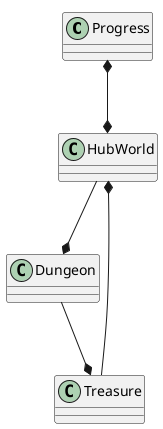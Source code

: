 @startuml
'https://plantuml.com/class-diagram
!pragma layout smetana
Progress *---* HubWorld
HubWorld ---* Dungeon
Dungeon ---* Treasure
Treasure ---* HubWorld

@enduml